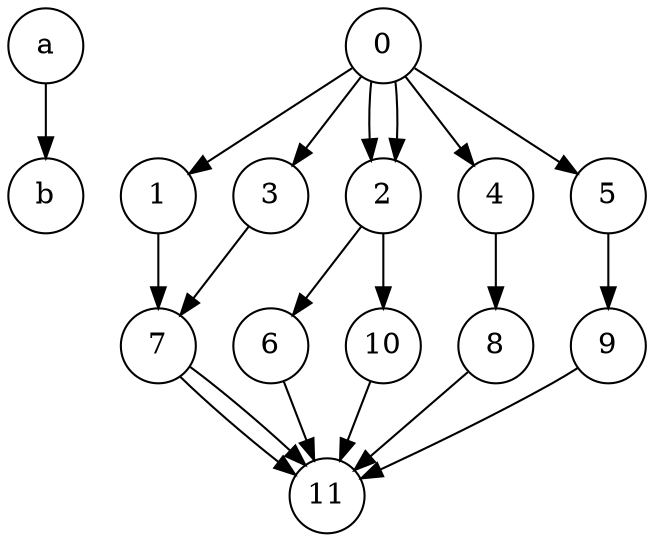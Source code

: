digraph g{
    node[shape=circle fixedsize=true style=filled fillcolor=white colorscheme=accent8 ];
    a->b;
    
0->1->7->11
0->2->6->11
0->3->7->11
0->4->8->11
0->5->9->11
0->2->10->11
}
